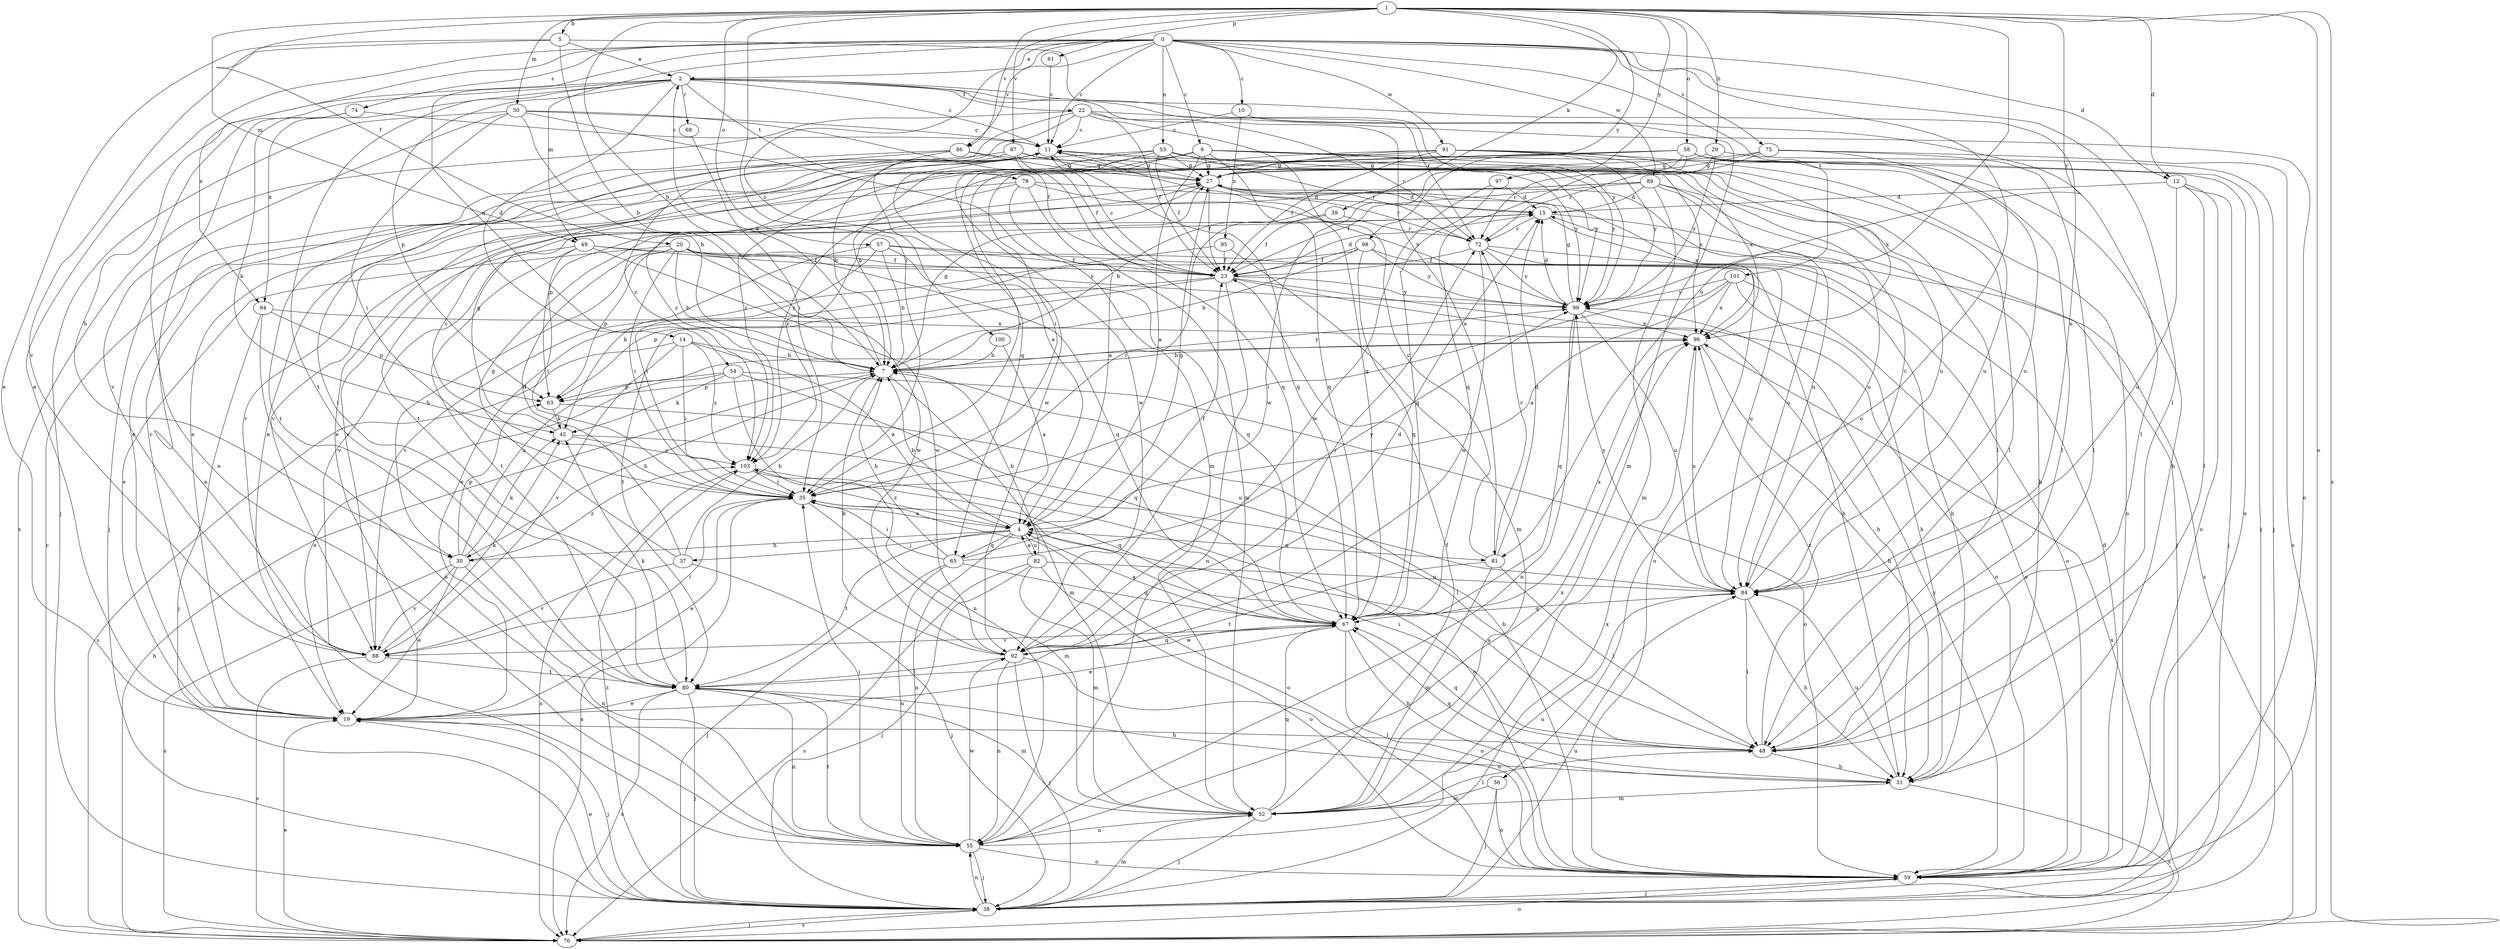 strict digraph  {
0;
1;
2;
4;
5;
7;
9;
10;
11;
12;
14;
15;
19;
20;
22;
23;
27;
29;
30;
31;
35;
37;
38;
39;
42;
48;
49;
50;
52;
53;
54;
55;
56;
57;
58;
59;
61;
63;
65;
67;
68;
72;
74;
75;
76;
78;
80;
81;
82;
84;
86;
87;
88;
89;
91;
92;
94;
95;
96;
97;
98;
99;
100;
101;
103;
0 -> 2  [label=a];
0 -> 9  [label=c];
0 -> 10  [label=c];
0 -> 11  [label=c];
0 -> 12  [label=d];
0 -> 19  [label=e];
0 -> 48  [label=l];
0 -> 49  [label=m];
0 -> 53  [label=n];
0 -> 54  [label=n];
0 -> 56  [label=o];
0 -> 74  [label=s];
0 -> 75  [label=s];
0 -> 86  [label=v];
0 -> 89  [label=w];
0 -> 91  [label=w];
0 -> 94  [label=x];
0 -> 100  [label=z];
0 -> 101  [label=z];
1 -> 5  [label=b];
1 -> 7  [label=b];
1 -> 12  [label=d];
1 -> 20  [label=f];
1 -> 29  [label=h];
1 -> 35  [label=i];
1 -> 39  [label=k];
1 -> 49  [label=m];
1 -> 50  [label=m];
1 -> 57  [label=o];
1 -> 58  [label=o];
1 -> 59  [label=o];
1 -> 61  [label=p];
1 -> 76  [label=s];
1 -> 81  [label=u];
1 -> 86  [label=v];
1 -> 87  [label=v];
1 -> 97  [label=y];
1 -> 98  [label=y];
1 -> 99  [label=y];
2 -> 11  [label=c];
2 -> 14  [label=d];
2 -> 22  [label=f];
2 -> 30  [label=h];
2 -> 55  [label=n];
2 -> 63  [label=p];
2 -> 68  [label=r];
2 -> 72  [label=r];
2 -> 78  [label=t];
2 -> 80  [label=t];
2 -> 81  [label=u];
2 -> 94  [label=x];
2 -> 99  [label=y];
4 -> 7  [label=b];
4 -> 27  [label=g];
4 -> 30  [label=h];
4 -> 37  [label=j];
4 -> 55  [label=n];
4 -> 65  [label=q];
4 -> 80  [label=t];
4 -> 81  [label=u];
4 -> 82  [label=u];
4 -> 103  [label=z];
5 -> 2  [label=a];
5 -> 7  [label=b];
5 -> 19  [label=e];
5 -> 84  [label=u];
5 -> 88  [label=v];
7 -> 2  [label=a];
7 -> 27  [label=g];
7 -> 30  [label=h];
7 -> 52  [label=m];
7 -> 63  [label=p];
7 -> 99  [label=y];
9 -> 4  [label=a];
9 -> 19  [label=e];
9 -> 27  [label=g];
9 -> 48  [label=l];
9 -> 59  [label=o];
9 -> 65  [label=q];
9 -> 67  [label=q];
9 -> 99  [label=y];
9 -> 103  [label=z];
10 -> 11  [label=c];
10 -> 48  [label=l];
10 -> 52  [label=m];
10 -> 95  [label=x];
11 -> 27  [label=g];
11 -> 67  [label=q];
11 -> 92  [label=w];
11 -> 96  [label=x];
11 -> 103  [label=z];
12 -> 15  [label=d];
12 -> 38  [label=j];
12 -> 48  [label=l];
12 -> 59  [label=o];
12 -> 84  [label=u];
14 -> 4  [label=a];
14 -> 7  [label=b];
14 -> 35  [label=i];
14 -> 76  [label=s];
14 -> 88  [label=v];
14 -> 103  [label=z];
15 -> 72  [label=r];
15 -> 76  [label=s];
15 -> 84  [label=u];
15 -> 88  [label=v];
19 -> 11  [label=c];
19 -> 38  [label=j];
19 -> 48  [label=l];
20 -> 7  [label=b];
20 -> 19  [label=e];
20 -> 23  [label=f];
20 -> 30  [label=h];
20 -> 35  [label=i];
20 -> 63  [label=p];
20 -> 67  [label=q];
20 -> 92  [label=w];
20 -> 99  [label=y];
22 -> 11  [label=c];
22 -> 23  [label=f];
22 -> 59  [label=o];
22 -> 67  [label=q];
22 -> 72  [label=r];
22 -> 76  [label=s];
22 -> 80  [label=t];
22 -> 103  [label=z];
23 -> 11  [label=c];
23 -> 15  [label=d];
23 -> 31  [label=h];
23 -> 55  [label=n];
23 -> 59  [label=o];
23 -> 63  [label=p];
23 -> 80  [label=t];
23 -> 99  [label=y];
27 -> 15  [label=d];
27 -> 23  [label=f];
27 -> 72  [label=r];
27 -> 84  [label=u];
27 -> 96  [label=x];
27 -> 103  [label=z];
29 -> 27  [label=g];
29 -> 38  [label=j];
29 -> 67  [label=q];
29 -> 99  [label=y];
30 -> 19  [label=e];
30 -> 42  [label=k];
30 -> 55  [label=n];
30 -> 63  [label=p];
30 -> 76  [label=s];
30 -> 88  [label=v];
30 -> 96  [label=x];
30 -> 103  [label=z];
31 -> 52  [label=m];
31 -> 67  [label=q];
31 -> 76  [label=s];
31 -> 84  [label=u];
35 -> 4  [label=a];
35 -> 11  [label=c];
35 -> 19  [label=e];
35 -> 52  [label=m];
35 -> 59  [label=o];
35 -> 76  [label=s];
37 -> 7  [label=b];
37 -> 15  [label=d];
37 -> 27  [label=g];
37 -> 38  [label=j];
37 -> 88  [label=v];
38 -> 19  [label=e];
38 -> 52  [label=m];
38 -> 55  [label=n];
38 -> 76  [label=s];
38 -> 84  [label=u];
38 -> 96  [label=x];
38 -> 103  [label=z];
39 -> 23  [label=f];
39 -> 35  [label=i];
39 -> 72  [label=r];
42 -> 27  [label=g];
42 -> 48  [label=l];
42 -> 103  [label=z];
48 -> 4  [label=a];
48 -> 31  [label=h];
48 -> 35  [label=i];
48 -> 67  [label=q];
48 -> 96  [label=x];
49 -> 23  [label=f];
49 -> 31  [label=h];
49 -> 35  [label=i];
49 -> 80  [label=t];
49 -> 88  [label=v];
49 -> 92  [label=w];
50 -> 7  [label=b];
50 -> 11  [label=c];
50 -> 23  [label=f];
50 -> 35  [label=i];
50 -> 38  [label=j];
50 -> 52  [label=m];
50 -> 88  [label=v];
52 -> 23  [label=f];
52 -> 38  [label=j];
52 -> 48  [label=l];
52 -> 55  [label=n];
52 -> 67  [label=q];
53 -> 7  [label=b];
53 -> 19  [label=e];
53 -> 23  [label=f];
53 -> 27  [label=g];
53 -> 72  [label=r];
53 -> 84  [label=u];
53 -> 92  [label=w];
53 -> 99  [label=y];
54 -> 19  [label=e];
54 -> 42  [label=k];
54 -> 55  [label=n];
54 -> 59  [label=o];
54 -> 63  [label=p];
54 -> 67  [label=q];
55 -> 35  [label=i];
55 -> 38  [label=j];
55 -> 59  [label=o];
55 -> 80  [label=t];
55 -> 84  [label=u];
55 -> 92  [label=w];
55 -> 96  [label=x];
56 -> 38  [label=j];
56 -> 52  [label=m];
56 -> 59  [label=o];
57 -> 7  [label=b];
57 -> 23  [label=f];
57 -> 35  [label=i];
57 -> 42  [label=k];
57 -> 59  [label=o];
57 -> 67  [label=q];
58 -> 27  [label=g];
58 -> 31  [label=h];
58 -> 35  [label=i];
58 -> 38  [label=j];
58 -> 48  [label=l];
58 -> 72  [label=r];
58 -> 80  [label=t];
58 -> 84  [label=u];
58 -> 92  [label=w];
59 -> 7  [label=b];
59 -> 15  [label=d];
59 -> 38  [label=j];
59 -> 99  [label=y];
61 -> 11  [label=c];
63 -> 42  [label=k];
63 -> 84  [label=u];
65 -> 7  [label=b];
65 -> 23  [label=f];
65 -> 35  [label=i];
65 -> 38  [label=j];
65 -> 55  [label=n];
65 -> 67  [label=q];
65 -> 99  [label=y];
67 -> 4  [label=a];
67 -> 19  [label=e];
67 -> 31  [label=h];
67 -> 59  [label=o];
67 -> 88  [label=v];
67 -> 92  [label=w];
67 -> 96  [label=x];
68 -> 35  [label=i];
72 -> 23  [label=f];
72 -> 31  [label=h];
72 -> 59  [label=o];
72 -> 92  [label=w];
72 -> 99  [label=y];
74 -> 11  [label=c];
74 -> 42  [label=k];
74 -> 55  [label=n];
75 -> 27  [label=g];
75 -> 48  [label=l];
75 -> 72  [label=r];
75 -> 76  [label=s];
75 -> 84  [label=u];
75 -> 103  [label=z];
76 -> 7  [label=b];
76 -> 11  [label=c];
76 -> 19  [label=e];
76 -> 38  [label=j];
76 -> 59  [label=o];
76 -> 96  [label=x];
78 -> 4  [label=a];
78 -> 15  [label=d];
78 -> 52  [label=m];
78 -> 63  [label=p];
78 -> 88  [label=v];
78 -> 99  [label=y];
80 -> 19  [label=e];
80 -> 31  [label=h];
80 -> 38  [label=j];
80 -> 42  [label=k];
80 -> 52  [label=m];
80 -> 55  [label=n];
80 -> 76  [label=s];
81 -> 11  [label=c];
81 -> 15  [label=d];
81 -> 48  [label=l];
81 -> 52  [label=m];
81 -> 72  [label=r];
81 -> 80  [label=t];
82 -> 4  [label=a];
82 -> 7  [label=b];
82 -> 38  [label=j];
82 -> 52  [label=m];
82 -> 59  [label=o];
82 -> 76  [label=s];
82 -> 84  [label=u];
84 -> 11  [label=c];
84 -> 31  [label=h];
84 -> 48  [label=l];
84 -> 67  [label=q];
84 -> 99  [label=y];
86 -> 4  [label=a];
86 -> 19  [label=e];
86 -> 27  [label=g];
86 -> 38  [label=j];
86 -> 96  [label=x];
87 -> 7  [label=b];
87 -> 23  [label=f];
87 -> 27  [label=g];
87 -> 67  [label=q];
87 -> 80  [label=t];
87 -> 99  [label=y];
88 -> 35  [label=i];
88 -> 42  [label=k];
88 -> 76  [label=s];
88 -> 80  [label=t];
89 -> 7  [label=b];
89 -> 15  [label=d];
89 -> 23  [label=f];
89 -> 31  [label=h];
89 -> 38  [label=j];
89 -> 52  [label=m];
89 -> 84  [label=u];
89 -> 88  [label=v];
91 -> 19  [label=e];
91 -> 23  [label=f];
91 -> 27  [label=g];
91 -> 35  [label=i];
91 -> 48  [label=l];
91 -> 59  [label=o];
91 -> 96  [label=x];
91 -> 99  [label=y];
92 -> 7  [label=b];
92 -> 15  [label=d];
92 -> 38  [label=j];
92 -> 55  [label=n];
92 -> 59  [label=o];
92 -> 67  [label=q];
92 -> 72  [label=r];
92 -> 80  [label=t];
94 -> 38  [label=j];
94 -> 55  [label=n];
94 -> 63  [label=p];
94 -> 96  [label=x];
95 -> 23  [label=f];
95 -> 52  [label=m];
95 -> 88  [label=v];
96 -> 7  [label=b];
96 -> 31  [label=h];
96 -> 84  [label=u];
97 -> 15  [label=d];
97 -> 67  [label=q];
97 -> 92  [label=w];
98 -> 7  [label=b];
98 -> 19  [label=e];
98 -> 23  [label=f];
98 -> 67  [label=q];
98 -> 84  [label=u];
98 -> 99  [label=y];
99 -> 15  [label=d];
99 -> 27  [label=g];
99 -> 55  [label=n];
99 -> 67  [label=q];
99 -> 84  [label=u];
99 -> 96  [label=x];
100 -> 4  [label=a];
100 -> 7  [label=b];
101 -> 4  [label=a];
101 -> 31  [label=h];
101 -> 35  [label=i];
101 -> 59  [label=o];
101 -> 96  [label=x];
101 -> 99  [label=y];
103 -> 35  [label=i];
103 -> 59  [label=o];
103 -> 67  [label=q];
103 -> 76  [label=s];
}
